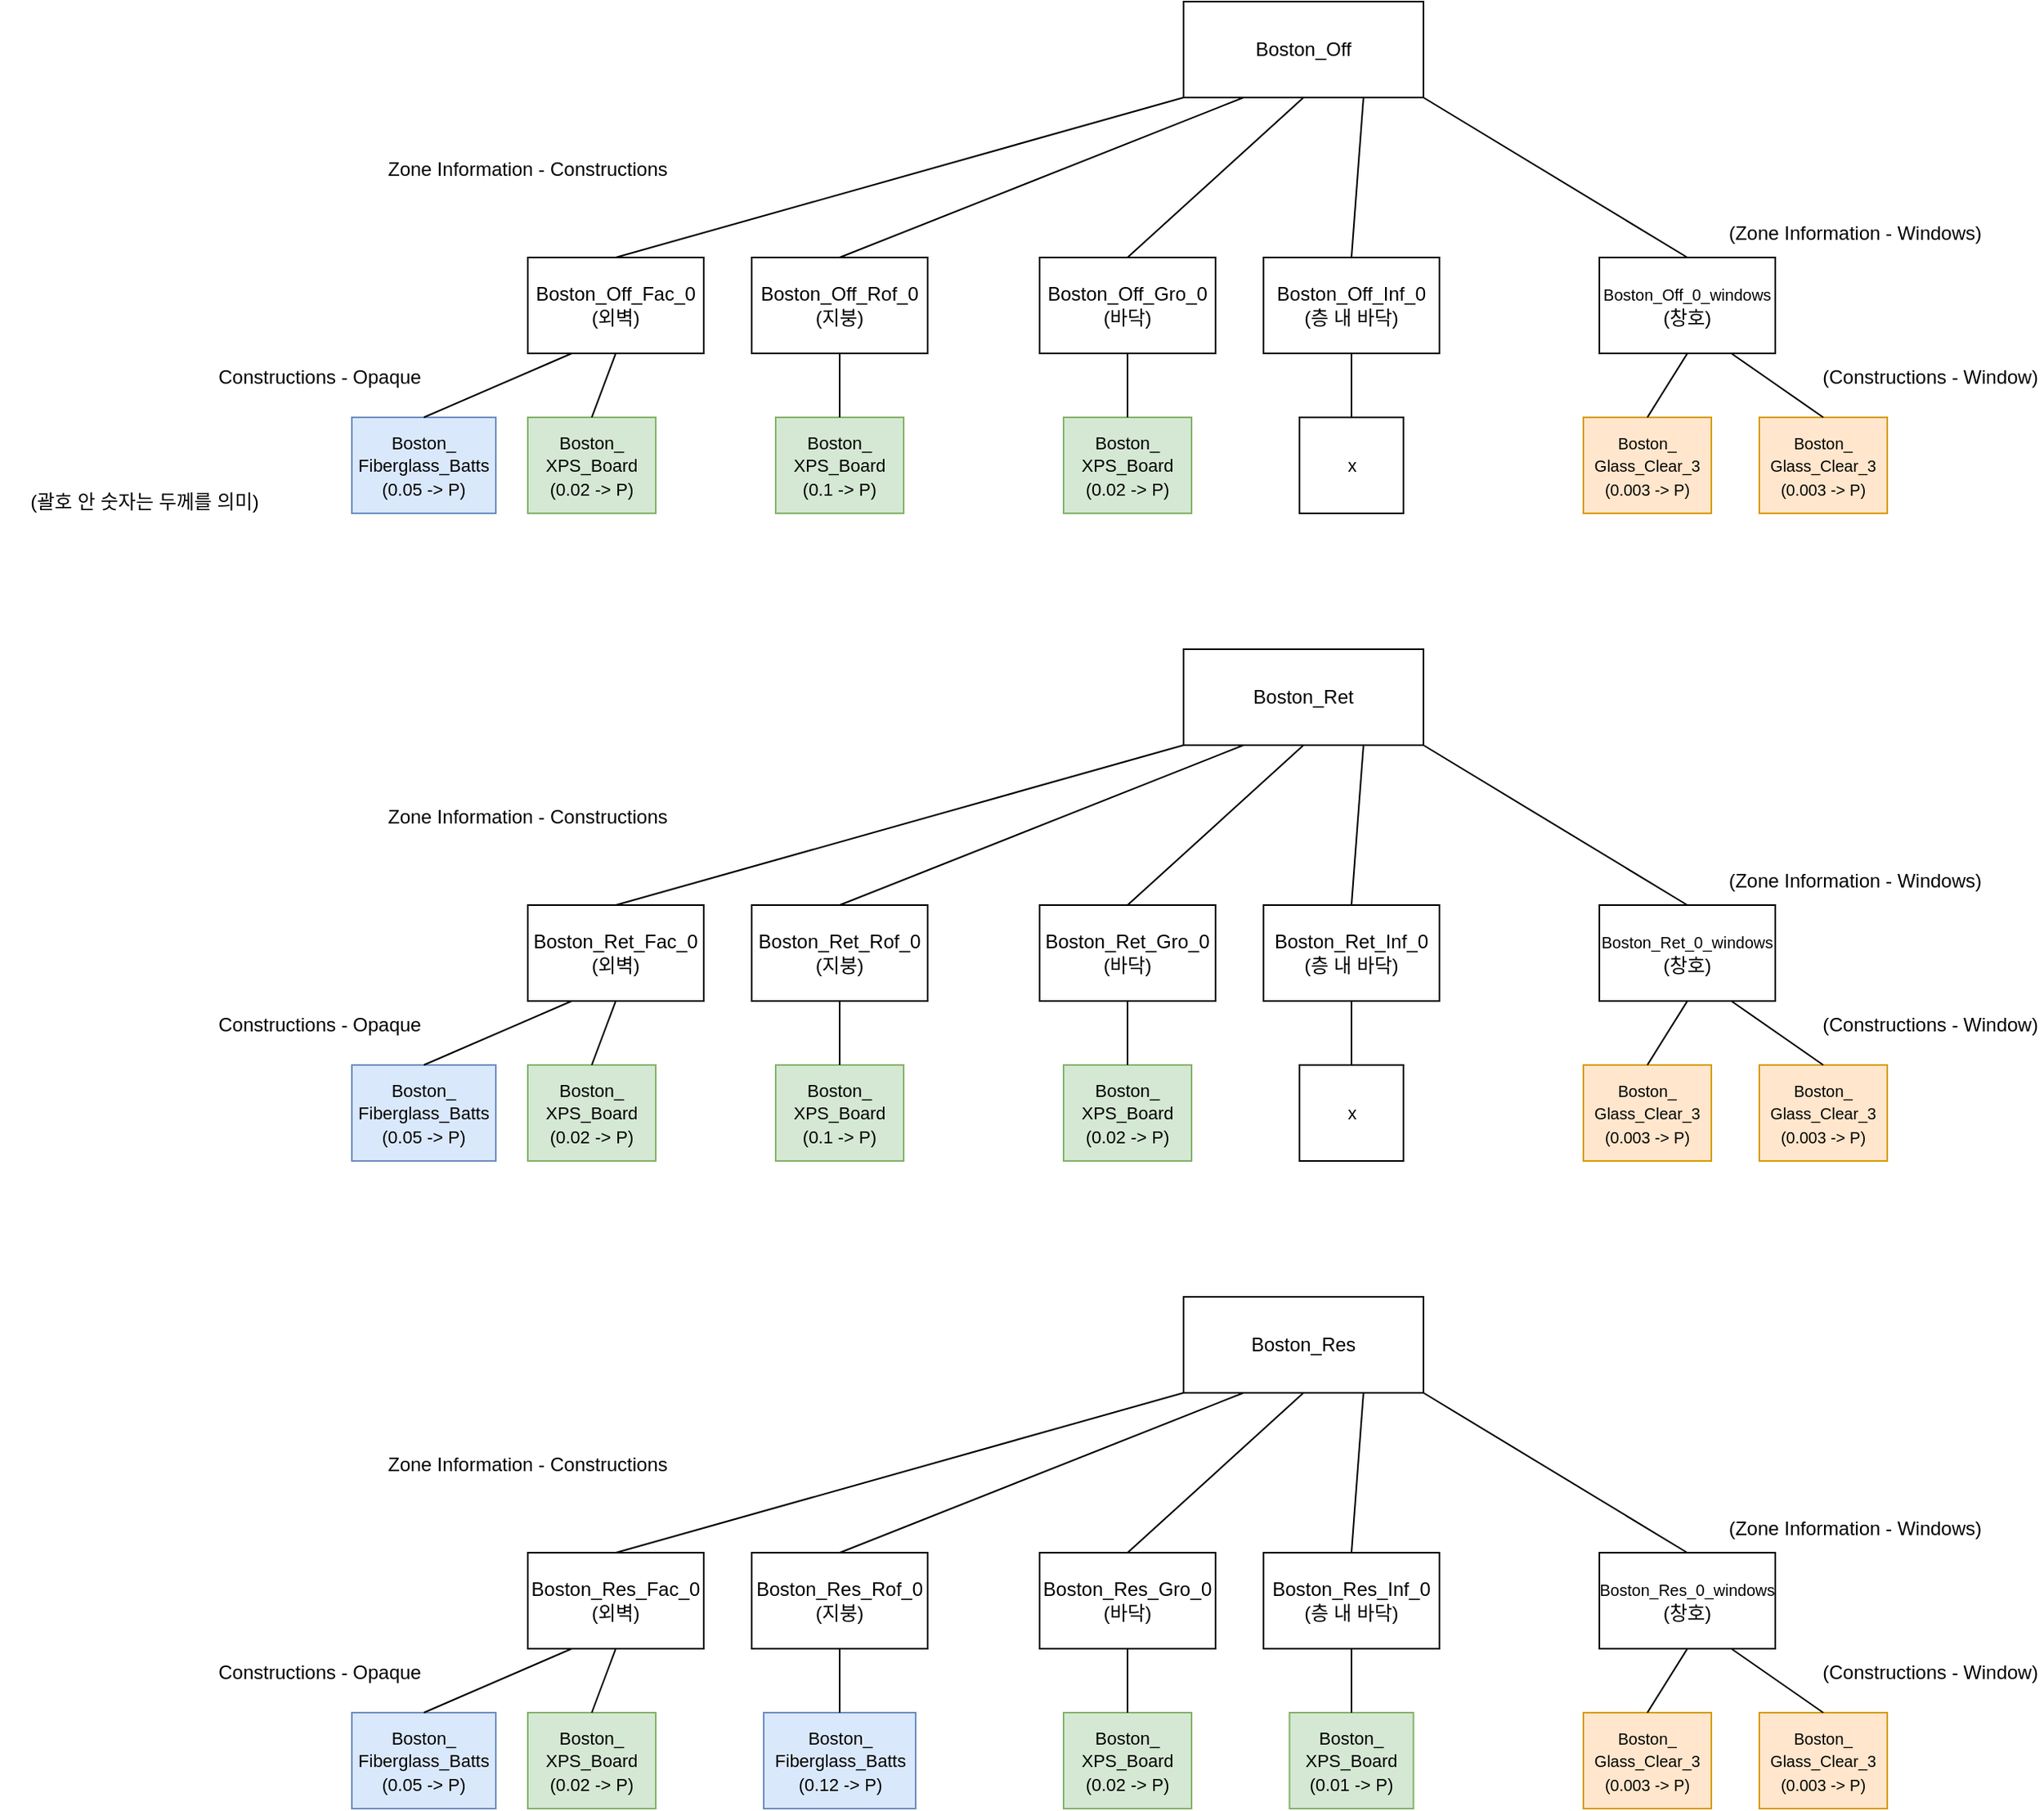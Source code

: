 <mxfile version="21.6.7" type="device">
  <diagram name="페이지-1" id="YjkhjRM4J_gT2LMchmCx">
    <mxGraphModel dx="2796" dy="889" grid="1" gridSize="10" guides="1" tooltips="1" connect="1" arrows="1" fold="1" page="1" pageScale="1" pageWidth="827" pageHeight="1169" math="0" shadow="0">
      <root>
        <mxCell id="0" />
        <mxCell id="1" parent="0" />
        <mxCell id="vRaW7hxSo-SggrrLFafR-1" value="Boston_Off" style="rounded=0;whiteSpace=wrap;html=1;" vertex="1" parent="1">
          <mxGeometry x="390" y="20" width="150" height="60" as="geometry" />
        </mxCell>
        <mxCell id="vRaW7hxSo-SggrrLFafR-2" value="Boston_Off_Fac_0&lt;br&gt;(외벽)" style="rounded=0;whiteSpace=wrap;html=1;" vertex="1" parent="1">
          <mxGeometry x="-20" y="180" width="110" height="60" as="geometry" />
        </mxCell>
        <mxCell id="vRaW7hxSo-SggrrLFafR-3" value="Boston_Off_Rof_0&lt;br&gt;(지붕)" style="rounded=0;whiteSpace=wrap;html=1;" vertex="1" parent="1">
          <mxGeometry x="120" y="180" width="110" height="60" as="geometry" />
        </mxCell>
        <mxCell id="vRaW7hxSo-SggrrLFafR-4" value="Boston_Off_Gro_0&lt;br&gt;(바닥)" style="rounded=0;whiteSpace=wrap;html=1;" vertex="1" parent="1">
          <mxGeometry x="300" y="180" width="110" height="60" as="geometry" />
        </mxCell>
        <mxCell id="vRaW7hxSo-SggrrLFafR-5" value="Boston_Off_Inf_0&lt;br&gt;(층 내 바닥)" style="rounded=0;whiteSpace=wrap;html=1;" vertex="1" parent="1">
          <mxGeometry x="440" y="180" width="110" height="60" as="geometry" />
        </mxCell>
        <mxCell id="vRaW7hxSo-SggrrLFafR-7" value="" style="endArrow=none;html=1;rounded=0;exitX=0.5;exitY=0;exitDx=0;exitDy=0;entryX=0;entryY=1;entryDx=0;entryDy=0;" edge="1" parent="1" source="vRaW7hxSo-SggrrLFafR-2" target="vRaW7hxSo-SggrrLFafR-1">
          <mxGeometry width="50" height="50" relative="1" as="geometry">
            <mxPoint x="300" y="130" as="sourcePoint" />
            <mxPoint x="350" y="80" as="targetPoint" />
          </mxGeometry>
        </mxCell>
        <mxCell id="vRaW7hxSo-SggrrLFafR-8" value="" style="endArrow=none;html=1;rounded=0;exitX=0.5;exitY=0;exitDx=0;exitDy=0;entryX=0.25;entryY=1;entryDx=0;entryDy=0;" edge="1" parent="1" source="vRaW7hxSo-SggrrLFafR-3" target="vRaW7hxSo-SggrrLFafR-1">
          <mxGeometry width="50" height="50" relative="1" as="geometry">
            <mxPoint x="370" y="120" as="sourcePoint" />
            <mxPoint x="420" y="70" as="targetPoint" />
          </mxGeometry>
        </mxCell>
        <mxCell id="vRaW7hxSo-SggrrLFafR-9" value="" style="endArrow=none;html=1;rounded=0;exitX=0.5;exitY=0;exitDx=0;exitDy=0;entryX=0.5;entryY=1;entryDx=0;entryDy=0;" edge="1" parent="1" source="vRaW7hxSo-SggrrLFafR-4" target="vRaW7hxSo-SggrrLFafR-1">
          <mxGeometry width="50" height="50" relative="1" as="geometry">
            <mxPoint x="340" y="190" as="sourcePoint" />
            <mxPoint x="388" y="92" as="targetPoint" />
          </mxGeometry>
        </mxCell>
        <mxCell id="vRaW7hxSo-SggrrLFafR-10" value="" style="endArrow=none;html=1;rounded=0;exitX=0.5;exitY=0;exitDx=0;exitDy=0;entryX=0.75;entryY=1;entryDx=0;entryDy=0;" edge="1" parent="1" source="vRaW7hxSo-SggrrLFafR-5" target="vRaW7hxSo-SggrrLFafR-1">
          <mxGeometry width="50" height="50" relative="1" as="geometry">
            <mxPoint x="460" y="190" as="sourcePoint" />
            <mxPoint x="413" y="92" as="targetPoint" />
          </mxGeometry>
        </mxCell>
        <mxCell id="vRaW7hxSo-SggrrLFafR-11" value="Zone Information - Constructions" style="text;html=1;strokeColor=none;fillColor=none;align=center;verticalAlign=middle;whiteSpace=wrap;rounded=0;" vertex="1" parent="1">
          <mxGeometry x="-120" y="110" width="200" height="30" as="geometry" />
        </mxCell>
        <mxCell id="vRaW7hxSo-SggrrLFafR-14" value="&lt;font style=&quot;font-size: 10px;&quot;&gt;Boston_Off_0_windows&lt;/font&gt;&lt;br&gt;(창호)" style="rounded=0;whiteSpace=wrap;html=1;" vertex="1" parent="1">
          <mxGeometry x="650" y="180" width="110" height="60" as="geometry" />
        </mxCell>
        <mxCell id="vRaW7hxSo-SggrrLFafR-16" value="" style="endArrow=none;html=1;rounded=0;exitX=1;exitY=1;exitDx=0;exitDy=0;entryX=0.5;entryY=0;entryDx=0;entryDy=0;" edge="1" parent="1" source="vRaW7hxSo-SggrrLFafR-1" target="vRaW7hxSo-SggrrLFafR-14">
          <mxGeometry width="50" height="50" relative="1" as="geometry">
            <mxPoint x="670" y="180" as="sourcePoint" />
            <mxPoint x="720" y="130" as="targetPoint" />
          </mxGeometry>
        </mxCell>
        <mxCell id="vRaW7hxSo-SggrrLFafR-17" value="(Zone Information - Windows)" style="text;html=1;strokeColor=none;fillColor=none;align=center;verticalAlign=middle;whiteSpace=wrap;rounded=0;" vertex="1" parent="1">
          <mxGeometry x="710" y="150" width="200" height="30" as="geometry" />
        </mxCell>
        <mxCell id="vRaW7hxSo-SggrrLFafR-18" value="&lt;font style=&quot;font-size: 11px;&quot;&gt;Boston_&lt;br&gt;XPS_Board&lt;br&gt;(0.02 -&amp;gt; P)&lt;br&gt;&lt;/font&gt;" style="rounded=0;whiteSpace=wrap;html=1;fillColor=#d5e8d4;strokeColor=#82b366;" vertex="1" parent="1">
          <mxGeometry x="-20" y="280" width="80" height="60" as="geometry" />
        </mxCell>
        <mxCell id="vRaW7hxSo-SggrrLFafR-19" value="&lt;font style=&quot;font-size: 11px;&quot;&gt;Boston_&lt;br&gt;XPS_Board&lt;br&gt;(0.1 -&amp;gt; P)&lt;br&gt;&lt;/font&gt;" style="rounded=0;whiteSpace=wrap;html=1;fillColor=#d5e8d4;strokeColor=#82b366;" vertex="1" parent="1">
          <mxGeometry x="135" y="280" width="80" height="60" as="geometry" />
        </mxCell>
        <mxCell id="vRaW7hxSo-SggrrLFafR-20" value="&lt;font style=&quot;font-size: 11px;&quot;&gt;Boston_&lt;br&gt;XPS_Board&lt;br&gt;(0.02 -&amp;gt; P)&lt;br&gt;&lt;/font&gt;" style="rounded=0;whiteSpace=wrap;html=1;fillColor=#d5e8d4;strokeColor=#82b366;" vertex="1" parent="1">
          <mxGeometry x="315" y="280" width="80" height="60" as="geometry" />
        </mxCell>
        <mxCell id="vRaW7hxSo-SggrrLFafR-21" value="&lt;font style=&quot;font-size: 11px;&quot;&gt;x&lt;br&gt;&lt;/font&gt;" style="rounded=0;whiteSpace=wrap;html=1;" vertex="1" parent="1">
          <mxGeometry x="462.5" y="280" width="65" height="60" as="geometry" />
        </mxCell>
        <mxCell id="vRaW7hxSo-SggrrLFafR-22" value="&lt;font style=&quot;font-size: 10px;&quot;&gt;Boston_&lt;br&gt;Glass_Clear_3&lt;br&gt;(0.003 -&amp;gt; P)&lt;br&gt;&lt;/font&gt;" style="rounded=0;whiteSpace=wrap;html=1;fillColor=#ffe6cc;strokeColor=#d79b00;" vertex="1" parent="1">
          <mxGeometry x="640" y="280" width="80" height="60" as="geometry" />
        </mxCell>
        <mxCell id="vRaW7hxSo-SggrrLFafR-23" value="" style="endArrow=none;html=1;rounded=0;entryX=0.5;entryY=1;entryDx=0;entryDy=0;" edge="1" parent="1" source="vRaW7hxSo-SggrrLFafR-20" target="vRaW7hxSo-SggrrLFafR-4">
          <mxGeometry width="50" height="50" relative="1" as="geometry">
            <mxPoint x="300" y="310" as="sourcePoint" />
            <mxPoint x="350" y="260" as="targetPoint" />
          </mxGeometry>
        </mxCell>
        <mxCell id="vRaW7hxSo-SggrrLFafR-24" value="" style="endArrow=none;html=1;rounded=0;entryX=0.5;entryY=1;entryDx=0;entryDy=0;exitX=0.5;exitY=0;exitDx=0;exitDy=0;" edge="1" parent="1" source="vRaW7hxSo-SggrrLFafR-21" target="vRaW7hxSo-SggrrLFafR-5">
          <mxGeometry width="50" height="50" relative="1" as="geometry">
            <mxPoint x="320" y="340" as="sourcePoint" />
            <mxPoint x="370" y="290" as="targetPoint" />
          </mxGeometry>
        </mxCell>
        <mxCell id="vRaW7hxSo-SggrrLFafR-25" value="" style="endArrow=none;html=1;rounded=0;entryX=0.5;entryY=1;entryDx=0;entryDy=0;exitX=0.5;exitY=0;exitDx=0;exitDy=0;" edge="1" parent="1" source="vRaW7hxSo-SggrrLFafR-22" target="vRaW7hxSo-SggrrLFafR-14">
          <mxGeometry width="50" height="50" relative="1" as="geometry">
            <mxPoint x="575" y="290" as="sourcePoint" />
            <mxPoint x="575" y="250" as="targetPoint" />
          </mxGeometry>
        </mxCell>
        <mxCell id="vRaW7hxSo-SggrrLFafR-26" value="" style="endArrow=none;html=1;rounded=0;entryX=0.5;entryY=1;entryDx=0;entryDy=0;exitX=0.5;exitY=0;exitDx=0;exitDy=0;" edge="1" parent="1" source="vRaW7hxSo-SggrrLFafR-18" target="vRaW7hxSo-SggrrLFafR-2">
          <mxGeometry width="50" height="50" relative="1" as="geometry">
            <mxPoint x="34.8" y="280" as="sourcePoint" />
            <mxPoint x="34.8" y="240" as="targetPoint" />
          </mxGeometry>
        </mxCell>
        <mxCell id="vRaW7hxSo-SggrrLFafR-27" value="" style="endArrow=none;html=1;rounded=0;entryX=0.5;entryY=1;entryDx=0;entryDy=0;exitX=0.5;exitY=0;exitDx=0;exitDy=0;" edge="1" parent="1" source="vRaW7hxSo-SggrrLFafR-19" target="vRaW7hxSo-SggrrLFafR-3">
          <mxGeometry width="50" height="50" relative="1" as="geometry">
            <mxPoint x="174.8" y="280" as="sourcePoint" />
            <mxPoint x="174.8" y="240" as="targetPoint" />
          </mxGeometry>
        </mxCell>
        <mxCell id="vRaW7hxSo-SggrrLFafR-28" value="&lt;font style=&quot;font-size: 11px;&quot;&gt;Boston_&lt;br&gt;Fiberglass_Batts&lt;br&gt;(0.05 -&amp;gt; P)&lt;br&gt;&lt;/font&gt;" style="rounded=0;whiteSpace=wrap;html=1;fillColor=#dae8fc;strokeColor=#6c8ebf;" vertex="1" parent="1">
          <mxGeometry x="-130" y="280" width="90" height="60" as="geometry" />
        </mxCell>
        <mxCell id="vRaW7hxSo-SggrrLFafR-29" value="" style="endArrow=none;html=1;rounded=0;entryX=0.25;entryY=1;entryDx=0;entryDy=0;exitX=0.5;exitY=0;exitDx=0;exitDy=0;" edge="1" parent="1" source="vRaW7hxSo-SggrrLFafR-28" target="vRaW7hxSo-SggrrLFafR-2">
          <mxGeometry width="50" height="50" relative="1" as="geometry">
            <mxPoint x="45" y="290" as="sourcePoint" />
            <mxPoint x="45" y="250" as="targetPoint" />
          </mxGeometry>
        </mxCell>
        <mxCell id="vRaW7hxSo-SggrrLFafR-30" value="&lt;font style=&quot;font-size: 10px;&quot;&gt;Boston_&lt;br&gt;Glass_Clear_3&lt;br&gt;(0.003 -&amp;gt; P)&lt;br&gt;&lt;/font&gt;" style="rounded=0;whiteSpace=wrap;html=1;fillColor=#ffe6cc;strokeColor=#d79b00;" vertex="1" parent="1">
          <mxGeometry x="750" y="280" width="80" height="60" as="geometry" />
        </mxCell>
        <mxCell id="vRaW7hxSo-SggrrLFafR-31" value="" style="endArrow=none;html=1;rounded=0;entryX=0.5;entryY=0;entryDx=0;entryDy=0;exitX=0.75;exitY=1;exitDx=0;exitDy=0;" edge="1" parent="1" source="vRaW7hxSo-SggrrLFafR-14" target="vRaW7hxSo-SggrrLFafR-30">
          <mxGeometry width="50" height="50" relative="1" as="geometry">
            <mxPoint x="820" y="280" as="sourcePoint" />
            <mxPoint x="912" y="240" as="targetPoint" />
          </mxGeometry>
        </mxCell>
        <mxCell id="vRaW7hxSo-SggrrLFafR-32" value="Constructions - Opaque" style="text;html=1;strokeColor=none;fillColor=none;align=center;verticalAlign=middle;whiteSpace=wrap;rounded=0;" vertex="1" parent="1">
          <mxGeometry x="-220" y="240" width="140" height="30" as="geometry" />
        </mxCell>
        <mxCell id="vRaW7hxSo-SggrrLFafR-34" value="(Constructions - Window)" style="text;html=1;strokeColor=none;fillColor=none;align=center;verticalAlign=middle;whiteSpace=wrap;rounded=0;" vertex="1" parent="1">
          <mxGeometry x="787" y="240" width="140" height="30" as="geometry" />
        </mxCell>
        <mxCell id="vRaW7hxSo-SggrrLFafR-35" value="Boston_Ret" style="rounded=0;whiteSpace=wrap;html=1;" vertex="1" parent="1">
          <mxGeometry x="390" y="425" width="150" height="60" as="geometry" />
        </mxCell>
        <mxCell id="vRaW7hxSo-SggrrLFafR-36" value="Boston_Ret_Fac_0&lt;br&gt;(외벽)" style="rounded=0;whiteSpace=wrap;html=1;" vertex="1" parent="1">
          <mxGeometry x="-20" y="585" width="110" height="60" as="geometry" />
        </mxCell>
        <mxCell id="vRaW7hxSo-SggrrLFafR-37" value="Boston_Ret_Rof_0&lt;br&gt;(지붕)" style="rounded=0;whiteSpace=wrap;html=1;" vertex="1" parent="1">
          <mxGeometry x="120" y="585" width="110" height="60" as="geometry" />
        </mxCell>
        <mxCell id="vRaW7hxSo-SggrrLFafR-38" value="Boston_Ret_Gro_0&lt;br&gt;(바닥)" style="rounded=0;whiteSpace=wrap;html=1;" vertex="1" parent="1">
          <mxGeometry x="300" y="585" width="110" height="60" as="geometry" />
        </mxCell>
        <mxCell id="vRaW7hxSo-SggrrLFafR-39" value="Boston_Ret_Inf_0&lt;br&gt;(층 내 바닥)" style="rounded=0;whiteSpace=wrap;html=1;" vertex="1" parent="1">
          <mxGeometry x="440" y="585" width="110" height="60" as="geometry" />
        </mxCell>
        <mxCell id="vRaW7hxSo-SggrrLFafR-40" value="" style="endArrow=none;html=1;rounded=0;exitX=0.5;exitY=0;exitDx=0;exitDy=0;entryX=0;entryY=1;entryDx=0;entryDy=0;" edge="1" parent="1" source="vRaW7hxSo-SggrrLFafR-36" target="vRaW7hxSo-SggrrLFafR-35">
          <mxGeometry width="50" height="50" relative="1" as="geometry">
            <mxPoint x="300" y="535" as="sourcePoint" />
            <mxPoint x="350" y="485" as="targetPoint" />
          </mxGeometry>
        </mxCell>
        <mxCell id="vRaW7hxSo-SggrrLFafR-41" value="" style="endArrow=none;html=1;rounded=0;exitX=0.5;exitY=0;exitDx=0;exitDy=0;entryX=0.25;entryY=1;entryDx=0;entryDy=0;" edge="1" parent="1" source="vRaW7hxSo-SggrrLFafR-37" target="vRaW7hxSo-SggrrLFafR-35">
          <mxGeometry width="50" height="50" relative="1" as="geometry">
            <mxPoint x="370" y="525" as="sourcePoint" />
            <mxPoint x="420" y="475" as="targetPoint" />
          </mxGeometry>
        </mxCell>
        <mxCell id="vRaW7hxSo-SggrrLFafR-42" value="" style="endArrow=none;html=1;rounded=0;exitX=0.5;exitY=0;exitDx=0;exitDy=0;entryX=0.5;entryY=1;entryDx=0;entryDy=0;" edge="1" parent="1" source="vRaW7hxSo-SggrrLFafR-38" target="vRaW7hxSo-SggrrLFafR-35">
          <mxGeometry width="50" height="50" relative="1" as="geometry">
            <mxPoint x="340" y="595" as="sourcePoint" />
            <mxPoint x="388" y="497" as="targetPoint" />
          </mxGeometry>
        </mxCell>
        <mxCell id="vRaW7hxSo-SggrrLFafR-43" value="" style="endArrow=none;html=1;rounded=0;exitX=0.5;exitY=0;exitDx=0;exitDy=0;entryX=0.75;entryY=1;entryDx=0;entryDy=0;" edge="1" parent="1" source="vRaW7hxSo-SggrrLFafR-39" target="vRaW7hxSo-SggrrLFafR-35">
          <mxGeometry width="50" height="50" relative="1" as="geometry">
            <mxPoint x="460" y="595" as="sourcePoint" />
            <mxPoint x="413" y="497" as="targetPoint" />
          </mxGeometry>
        </mxCell>
        <mxCell id="vRaW7hxSo-SggrrLFafR-44" value="Zone Information - Constructions" style="text;html=1;strokeColor=none;fillColor=none;align=center;verticalAlign=middle;whiteSpace=wrap;rounded=0;" vertex="1" parent="1">
          <mxGeometry x="-120" y="515" width="200" height="30" as="geometry" />
        </mxCell>
        <mxCell id="vRaW7hxSo-SggrrLFafR-45" value="&lt;font style=&quot;font-size: 10px;&quot;&gt;Boston_Ret_0_windows&lt;/font&gt;&lt;br&gt;(창호)" style="rounded=0;whiteSpace=wrap;html=1;" vertex="1" parent="1">
          <mxGeometry x="650" y="585" width="110" height="60" as="geometry" />
        </mxCell>
        <mxCell id="vRaW7hxSo-SggrrLFafR-46" value="" style="endArrow=none;html=1;rounded=0;exitX=1;exitY=1;exitDx=0;exitDy=0;entryX=0.5;entryY=0;entryDx=0;entryDy=0;" edge="1" parent="1" source="vRaW7hxSo-SggrrLFafR-35" target="vRaW7hxSo-SggrrLFafR-45">
          <mxGeometry width="50" height="50" relative="1" as="geometry">
            <mxPoint x="670" y="585" as="sourcePoint" />
            <mxPoint x="720" y="535" as="targetPoint" />
          </mxGeometry>
        </mxCell>
        <mxCell id="vRaW7hxSo-SggrrLFafR-47" value="(Zone Information - Windows)" style="text;html=1;strokeColor=none;fillColor=none;align=center;verticalAlign=middle;whiteSpace=wrap;rounded=0;" vertex="1" parent="1">
          <mxGeometry x="710" y="555" width="200" height="30" as="geometry" />
        </mxCell>
        <mxCell id="vRaW7hxSo-SggrrLFafR-48" value="&lt;font style=&quot;font-size: 11px;&quot;&gt;Boston_&lt;br&gt;XPS_Board&lt;br&gt;(0.02 -&amp;gt; P)&lt;br&gt;&lt;/font&gt;" style="rounded=0;whiteSpace=wrap;html=1;fillColor=#d5e8d4;strokeColor=#82b366;" vertex="1" parent="1">
          <mxGeometry x="-20" y="685" width="80" height="60" as="geometry" />
        </mxCell>
        <mxCell id="vRaW7hxSo-SggrrLFafR-49" value="&lt;font style=&quot;font-size: 11px;&quot;&gt;Boston_&lt;br&gt;XPS_Board&lt;br&gt;(0.1 -&amp;gt; P)&lt;br&gt;&lt;/font&gt;" style="rounded=0;whiteSpace=wrap;html=1;fillColor=#d5e8d4;strokeColor=#82b366;" vertex="1" parent="1">
          <mxGeometry x="135" y="685" width="80" height="60" as="geometry" />
        </mxCell>
        <mxCell id="vRaW7hxSo-SggrrLFafR-50" value="&lt;font style=&quot;font-size: 11px;&quot;&gt;Boston_&lt;br&gt;XPS_Board&lt;br&gt;(0.02 -&amp;gt; P)&lt;br&gt;&lt;/font&gt;" style="rounded=0;whiteSpace=wrap;html=1;fillColor=#d5e8d4;strokeColor=#82b366;" vertex="1" parent="1">
          <mxGeometry x="315" y="685" width="80" height="60" as="geometry" />
        </mxCell>
        <mxCell id="vRaW7hxSo-SggrrLFafR-51" value="&lt;font style=&quot;font-size: 11px;&quot;&gt;x&lt;br&gt;&lt;/font&gt;" style="rounded=0;whiteSpace=wrap;html=1;" vertex="1" parent="1">
          <mxGeometry x="462.5" y="685" width="65" height="60" as="geometry" />
        </mxCell>
        <mxCell id="vRaW7hxSo-SggrrLFafR-52" value="&lt;font style=&quot;font-size: 10px;&quot;&gt;Boston_&lt;br&gt;Glass_Clear_3&lt;br&gt;(0.003 -&amp;gt; P)&lt;br&gt;&lt;/font&gt;" style="rounded=0;whiteSpace=wrap;html=1;fillColor=#ffe6cc;strokeColor=#d79b00;" vertex="1" parent="1">
          <mxGeometry x="640" y="685" width="80" height="60" as="geometry" />
        </mxCell>
        <mxCell id="vRaW7hxSo-SggrrLFafR-53" value="" style="endArrow=none;html=1;rounded=0;entryX=0.5;entryY=1;entryDx=0;entryDy=0;" edge="1" parent="1" source="vRaW7hxSo-SggrrLFafR-50" target="vRaW7hxSo-SggrrLFafR-38">
          <mxGeometry width="50" height="50" relative="1" as="geometry">
            <mxPoint x="300" y="715" as="sourcePoint" />
            <mxPoint x="350" y="665" as="targetPoint" />
          </mxGeometry>
        </mxCell>
        <mxCell id="vRaW7hxSo-SggrrLFafR-54" value="" style="endArrow=none;html=1;rounded=0;entryX=0.5;entryY=1;entryDx=0;entryDy=0;exitX=0.5;exitY=0;exitDx=0;exitDy=0;" edge="1" parent="1" source="vRaW7hxSo-SggrrLFafR-51" target="vRaW7hxSo-SggrrLFafR-39">
          <mxGeometry width="50" height="50" relative="1" as="geometry">
            <mxPoint x="320" y="745" as="sourcePoint" />
            <mxPoint x="370" y="695" as="targetPoint" />
          </mxGeometry>
        </mxCell>
        <mxCell id="vRaW7hxSo-SggrrLFafR-55" value="" style="endArrow=none;html=1;rounded=0;entryX=0.5;entryY=1;entryDx=0;entryDy=0;exitX=0.5;exitY=0;exitDx=0;exitDy=0;" edge="1" parent="1" source="vRaW7hxSo-SggrrLFafR-52" target="vRaW7hxSo-SggrrLFafR-45">
          <mxGeometry width="50" height="50" relative="1" as="geometry">
            <mxPoint x="575" y="695" as="sourcePoint" />
            <mxPoint x="575" y="655" as="targetPoint" />
          </mxGeometry>
        </mxCell>
        <mxCell id="vRaW7hxSo-SggrrLFafR-56" value="" style="endArrow=none;html=1;rounded=0;entryX=0.5;entryY=1;entryDx=0;entryDy=0;exitX=0.5;exitY=0;exitDx=0;exitDy=0;" edge="1" parent="1" source="vRaW7hxSo-SggrrLFafR-48" target="vRaW7hxSo-SggrrLFafR-36">
          <mxGeometry width="50" height="50" relative="1" as="geometry">
            <mxPoint x="34.8" y="685" as="sourcePoint" />
            <mxPoint x="34.8" y="645" as="targetPoint" />
          </mxGeometry>
        </mxCell>
        <mxCell id="vRaW7hxSo-SggrrLFafR-57" value="" style="endArrow=none;html=1;rounded=0;entryX=0.5;entryY=1;entryDx=0;entryDy=0;exitX=0.5;exitY=0;exitDx=0;exitDy=0;" edge="1" parent="1" source="vRaW7hxSo-SggrrLFafR-49" target="vRaW7hxSo-SggrrLFafR-37">
          <mxGeometry width="50" height="50" relative="1" as="geometry">
            <mxPoint x="174.8" y="685" as="sourcePoint" />
            <mxPoint x="174.8" y="645" as="targetPoint" />
          </mxGeometry>
        </mxCell>
        <mxCell id="vRaW7hxSo-SggrrLFafR-58" value="&lt;font style=&quot;font-size: 11px;&quot;&gt;Boston_&lt;br&gt;Fiberglass_Batts&lt;br&gt;(0.05 -&amp;gt; P)&lt;br&gt;&lt;/font&gt;" style="rounded=0;whiteSpace=wrap;html=1;fillColor=#dae8fc;strokeColor=#6c8ebf;" vertex="1" parent="1">
          <mxGeometry x="-130" y="685" width="90" height="60" as="geometry" />
        </mxCell>
        <mxCell id="vRaW7hxSo-SggrrLFafR-59" value="" style="endArrow=none;html=1;rounded=0;entryX=0.25;entryY=1;entryDx=0;entryDy=0;exitX=0.5;exitY=0;exitDx=0;exitDy=0;" edge="1" parent="1" source="vRaW7hxSo-SggrrLFafR-58" target="vRaW7hxSo-SggrrLFafR-36">
          <mxGeometry width="50" height="50" relative="1" as="geometry">
            <mxPoint x="45" y="695" as="sourcePoint" />
            <mxPoint x="45" y="655" as="targetPoint" />
          </mxGeometry>
        </mxCell>
        <mxCell id="vRaW7hxSo-SggrrLFafR-60" value="&lt;font style=&quot;font-size: 10px;&quot;&gt;Boston_&lt;br&gt;Glass_Clear_3&lt;br&gt;(0.003 -&amp;gt; P)&lt;br&gt;&lt;/font&gt;" style="rounded=0;whiteSpace=wrap;html=1;fillColor=#ffe6cc;strokeColor=#d79b00;" vertex="1" parent="1">
          <mxGeometry x="750" y="685" width="80" height="60" as="geometry" />
        </mxCell>
        <mxCell id="vRaW7hxSo-SggrrLFafR-61" value="" style="endArrow=none;html=1;rounded=0;entryX=0.5;entryY=0;entryDx=0;entryDy=0;exitX=0.75;exitY=1;exitDx=0;exitDy=0;" edge="1" parent="1" source="vRaW7hxSo-SggrrLFafR-45" target="vRaW7hxSo-SggrrLFafR-60">
          <mxGeometry width="50" height="50" relative="1" as="geometry">
            <mxPoint x="820" y="685" as="sourcePoint" />
            <mxPoint x="912" y="645" as="targetPoint" />
          </mxGeometry>
        </mxCell>
        <mxCell id="vRaW7hxSo-SggrrLFafR-62" value="Constructions - Opaque" style="text;html=1;strokeColor=none;fillColor=none;align=center;verticalAlign=middle;whiteSpace=wrap;rounded=0;" vertex="1" parent="1">
          <mxGeometry x="-220" y="645" width="140" height="30" as="geometry" />
        </mxCell>
        <mxCell id="vRaW7hxSo-SggrrLFafR-63" value="(Constructions - Window)" style="text;html=1;strokeColor=none;fillColor=none;align=center;verticalAlign=middle;whiteSpace=wrap;rounded=0;" vertex="1" parent="1">
          <mxGeometry x="787" y="645" width="140" height="30" as="geometry" />
        </mxCell>
        <mxCell id="vRaW7hxSo-SggrrLFafR-64" value="Boston_Res" style="rounded=0;whiteSpace=wrap;html=1;" vertex="1" parent="1">
          <mxGeometry x="390" y="830" width="150" height="60" as="geometry" />
        </mxCell>
        <mxCell id="vRaW7hxSo-SggrrLFafR-65" value="Boston_Res_Fac_0&lt;br&gt;(외벽)" style="rounded=0;whiteSpace=wrap;html=1;" vertex="1" parent="1">
          <mxGeometry x="-20" y="990" width="110" height="60" as="geometry" />
        </mxCell>
        <mxCell id="vRaW7hxSo-SggrrLFafR-66" value="Boston_Res_Rof_0&lt;br&gt;(지붕)" style="rounded=0;whiteSpace=wrap;html=1;" vertex="1" parent="1">
          <mxGeometry x="120" y="990" width="110" height="60" as="geometry" />
        </mxCell>
        <mxCell id="vRaW7hxSo-SggrrLFafR-67" value="Boston_Res_Gro_0&lt;br&gt;(바닥)" style="rounded=0;whiteSpace=wrap;html=1;" vertex="1" parent="1">
          <mxGeometry x="300" y="990" width="110" height="60" as="geometry" />
        </mxCell>
        <mxCell id="vRaW7hxSo-SggrrLFafR-68" value="Boston_Res_Inf_0&lt;br&gt;(층 내 바닥)" style="rounded=0;whiteSpace=wrap;html=1;" vertex="1" parent="1">
          <mxGeometry x="440" y="990" width="110" height="60" as="geometry" />
        </mxCell>
        <mxCell id="vRaW7hxSo-SggrrLFafR-69" value="" style="endArrow=none;html=1;rounded=0;exitX=0.5;exitY=0;exitDx=0;exitDy=0;entryX=0;entryY=1;entryDx=0;entryDy=0;" edge="1" parent="1" source="vRaW7hxSo-SggrrLFafR-65" target="vRaW7hxSo-SggrrLFafR-64">
          <mxGeometry width="50" height="50" relative="1" as="geometry">
            <mxPoint x="300" y="940" as="sourcePoint" />
            <mxPoint x="350" y="890" as="targetPoint" />
          </mxGeometry>
        </mxCell>
        <mxCell id="vRaW7hxSo-SggrrLFafR-70" value="" style="endArrow=none;html=1;rounded=0;exitX=0.5;exitY=0;exitDx=0;exitDy=0;entryX=0.25;entryY=1;entryDx=0;entryDy=0;" edge="1" parent="1" source="vRaW7hxSo-SggrrLFafR-66" target="vRaW7hxSo-SggrrLFafR-64">
          <mxGeometry width="50" height="50" relative="1" as="geometry">
            <mxPoint x="370" y="930" as="sourcePoint" />
            <mxPoint x="420" y="880" as="targetPoint" />
          </mxGeometry>
        </mxCell>
        <mxCell id="vRaW7hxSo-SggrrLFafR-71" value="" style="endArrow=none;html=1;rounded=0;exitX=0.5;exitY=0;exitDx=0;exitDy=0;entryX=0.5;entryY=1;entryDx=0;entryDy=0;" edge="1" parent="1" source="vRaW7hxSo-SggrrLFafR-67" target="vRaW7hxSo-SggrrLFafR-64">
          <mxGeometry width="50" height="50" relative="1" as="geometry">
            <mxPoint x="340" y="1000" as="sourcePoint" />
            <mxPoint x="388" y="902" as="targetPoint" />
          </mxGeometry>
        </mxCell>
        <mxCell id="vRaW7hxSo-SggrrLFafR-72" value="" style="endArrow=none;html=1;rounded=0;exitX=0.5;exitY=0;exitDx=0;exitDy=0;entryX=0.75;entryY=1;entryDx=0;entryDy=0;" edge="1" parent="1" source="vRaW7hxSo-SggrrLFafR-68" target="vRaW7hxSo-SggrrLFafR-64">
          <mxGeometry width="50" height="50" relative="1" as="geometry">
            <mxPoint x="460" y="1000" as="sourcePoint" />
            <mxPoint x="413" y="902" as="targetPoint" />
          </mxGeometry>
        </mxCell>
        <mxCell id="vRaW7hxSo-SggrrLFafR-73" value="Zone Information - Constructions" style="text;html=1;strokeColor=none;fillColor=none;align=center;verticalAlign=middle;whiteSpace=wrap;rounded=0;" vertex="1" parent="1">
          <mxGeometry x="-120" y="920" width="200" height="30" as="geometry" />
        </mxCell>
        <mxCell id="vRaW7hxSo-SggrrLFafR-74" value="&lt;font style=&quot;font-size: 10px;&quot;&gt;Boston_Res_0_windows&lt;/font&gt;&lt;br&gt;(창호)" style="rounded=0;whiteSpace=wrap;html=1;" vertex="1" parent="1">
          <mxGeometry x="650" y="990" width="110" height="60" as="geometry" />
        </mxCell>
        <mxCell id="vRaW7hxSo-SggrrLFafR-75" value="" style="endArrow=none;html=1;rounded=0;exitX=1;exitY=1;exitDx=0;exitDy=0;entryX=0.5;entryY=0;entryDx=0;entryDy=0;" edge="1" parent="1" source="vRaW7hxSo-SggrrLFafR-64" target="vRaW7hxSo-SggrrLFafR-74">
          <mxGeometry width="50" height="50" relative="1" as="geometry">
            <mxPoint x="670" y="990" as="sourcePoint" />
            <mxPoint x="720" y="940" as="targetPoint" />
          </mxGeometry>
        </mxCell>
        <mxCell id="vRaW7hxSo-SggrrLFafR-76" value="(Zone Information - Windows)" style="text;html=1;strokeColor=none;fillColor=none;align=center;verticalAlign=middle;whiteSpace=wrap;rounded=0;" vertex="1" parent="1">
          <mxGeometry x="710" y="960" width="200" height="30" as="geometry" />
        </mxCell>
        <mxCell id="vRaW7hxSo-SggrrLFafR-77" value="&lt;font style=&quot;font-size: 11px;&quot;&gt;Boston_&lt;br&gt;XPS_Board&lt;br&gt;(0.02 -&amp;gt; P)&lt;br&gt;&lt;/font&gt;" style="rounded=0;whiteSpace=wrap;html=1;fillColor=#d5e8d4;strokeColor=#82b366;" vertex="1" parent="1">
          <mxGeometry x="-20" y="1090" width="80" height="60" as="geometry" />
        </mxCell>
        <mxCell id="vRaW7hxSo-SggrrLFafR-78" value="&lt;font style=&quot;font-size: 11px;&quot;&gt;Boston_&lt;br&gt;Fiberglass_Batts&lt;br&gt;(0.12 -&amp;gt; P)&lt;br&gt;&lt;/font&gt;" style="rounded=0;whiteSpace=wrap;html=1;fillColor=#dae8fc;strokeColor=#6c8ebf;" vertex="1" parent="1">
          <mxGeometry x="127.5" y="1090" width="95" height="60" as="geometry" />
        </mxCell>
        <mxCell id="vRaW7hxSo-SggrrLFafR-79" value="&lt;font style=&quot;font-size: 11px;&quot;&gt;Boston_&lt;br&gt;XPS_Board&lt;br&gt;(0.02 -&amp;gt; P)&lt;br&gt;&lt;/font&gt;" style="rounded=0;whiteSpace=wrap;html=1;fillColor=#d5e8d4;strokeColor=#82b366;" vertex="1" parent="1">
          <mxGeometry x="315" y="1090" width="80" height="60" as="geometry" />
        </mxCell>
        <mxCell id="vRaW7hxSo-SggrrLFafR-80" value="&lt;font style=&quot;font-size: 11px;&quot;&gt;Boston_&lt;br style=&quot;border-color: var(--border-color);&quot;&gt;XPS_Board&lt;br style=&quot;border-color: var(--border-color);&quot;&gt;(0.01 -&amp;gt; P)&lt;br&gt;&lt;/font&gt;" style="rounded=0;whiteSpace=wrap;html=1;fillColor=#d5e8d4;strokeColor=#82b366;" vertex="1" parent="1">
          <mxGeometry x="456.25" y="1090" width="77.5" height="60" as="geometry" />
        </mxCell>
        <mxCell id="vRaW7hxSo-SggrrLFafR-81" value="&lt;font style=&quot;font-size: 10px;&quot;&gt;Boston_&lt;br&gt;Glass_Clear_3&lt;br&gt;(0.003 -&amp;gt; P)&lt;br&gt;&lt;/font&gt;" style="rounded=0;whiteSpace=wrap;html=1;fillColor=#ffe6cc;strokeColor=#d79b00;" vertex="1" parent="1">
          <mxGeometry x="640" y="1090" width="80" height="60" as="geometry" />
        </mxCell>
        <mxCell id="vRaW7hxSo-SggrrLFafR-82" value="" style="endArrow=none;html=1;rounded=0;entryX=0.5;entryY=1;entryDx=0;entryDy=0;" edge="1" parent="1" source="vRaW7hxSo-SggrrLFafR-79" target="vRaW7hxSo-SggrrLFafR-67">
          <mxGeometry width="50" height="50" relative="1" as="geometry">
            <mxPoint x="300" y="1120" as="sourcePoint" />
            <mxPoint x="350" y="1070" as="targetPoint" />
          </mxGeometry>
        </mxCell>
        <mxCell id="vRaW7hxSo-SggrrLFafR-83" value="" style="endArrow=none;html=1;rounded=0;entryX=0.5;entryY=1;entryDx=0;entryDy=0;exitX=0.5;exitY=0;exitDx=0;exitDy=0;" edge="1" parent="1" source="vRaW7hxSo-SggrrLFafR-80" target="vRaW7hxSo-SggrrLFafR-68">
          <mxGeometry width="50" height="50" relative="1" as="geometry">
            <mxPoint x="320" y="1150" as="sourcePoint" />
            <mxPoint x="370" y="1100" as="targetPoint" />
          </mxGeometry>
        </mxCell>
        <mxCell id="vRaW7hxSo-SggrrLFafR-84" value="" style="endArrow=none;html=1;rounded=0;entryX=0.5;entryY=1;entryDx=0;entryDy=0;exitX=0.5;exitY=0;exitDx=0;exitDy=0;" edge="1" parent="1" source="vRaW7hxSo-SggrrLFafR-81" target="vRaW7hxSo-SggrrLFafR-74">
          <mxGeometry width="50" height="50" relative="1" as="geometry">
            <mxPoint x="575" y="1100" as="sourcePoint" />
            <mxPoint x="575" y="1060" as="targetPoint" />
          </mxGeometry>
        </mxCell>
        <mxCell id="vRaW7hxSo-SggrrLFafR-85" value="" style="endArrow=none;html=1;rounded=0;entryX=0.5;entryY=1;entryDx=0;entryDy=0;exitX=0.5;exitY=0;exitDx=0;exitDy=0;" edge="1" parent="1" source="vRaW7hxSo-SggrrLFafR-77" target="vRaW7hxSo-SggrrLFafR-65">
          <mxGeometry width="50" height="50" relative="1" as="geometry">
            <mxPoint x="34.8" y="1090" as="sourcePoint" />
            <mxPoint x="34.8" y="1050" as="targetPoint" />
          </mxGeometry>
        </mxCell>
        <mxCell id="vRaW7hxSo-SggrrLFafR-86" value="" style="endArrow=none;html=1;rounded=0;entryX=0.5;entryY=1;entryDx=0;entryDy=0;exitX=0.5;exitY=0;exitDx=0;exitDy=0;" edge="1" parent="1" source="vRaW7hxSo-SggrrLFafR-78" target="vRaW7hxSo-SggrrLFafR-66">
          <mxGeometry width="50" height="50" relative="1" as="geometry">
            <mxPoint x="174.8" y="1090" as="sourcePoint" />
            <mxPoint x="174.8" y="1050" as="targetPoint" />
          </mxGeometry>
        </mxCell>
        <mxCell id="vRaW7hxSo-SggrrLFafR-87" value="&lt;font style=&quot;font-size: 11px;&quot;&gt;Boston_&lt;br&gt;Fiberglass_Batts&lt;br&gt;(0.05 -&amp;gt; P)&lt;br&gt;&lt;/font&gt;" style="rounded=0;whiteSpace=wrap;html=1;fillColor=#dae8fc;strokeColor=#6c8ebf;" vertex="1" parent="1">
          <mxGeometry x="-130" y="1090" width="90" height="60" as="geometry" />
        </mxCell>
        <mxCell id="vRaW7hxSo-SggrrLFafR-88" value="" style="endArrow=none;html=1;rounded=0;entryX=0.25;entryY=1;entryDx=0;entryDy=0;exitX=0.5;exitY=0;exitDx=0;exitDy=0;" edge="1" parent="1" source="vRaW7hxSo-SggrrLFafR-87" target="vRaW7hxSo-SggrrLFafR-65">
          <mxGeometry width="50" height="50" relative="1" as="geometry">
            <mxPoint x="45" y="1100" as="sourcePoint" />
            <mxPoint x="45" y="1060" as="targetPoint" />
          </mxGeometry>
        </mxCell>
        <mxCell id="vRaW7hxSo-SggrrLFafR-89" value="&lt;font style=&quot;font-size: 10px;&quot;&gt;Boston_&lt;br&gt;Glass_Clear_3&lt;br&gt;(0.003 -&amp;gt; P)&lt;br&gt;&lt;/font&gt;" style="rounded=0;whiteSpace=wrap;html=1;fillColor=#ffe6cc;strokeColor=#d79b00;" vertex="1" parent="1">
          <mxGeometry x="750" y="1090" width="80" height="60" as="geometry" />
        </mxCell>
        <mxCell id="vRaW7hxSo-SggrrLFafR-90" value="" style="endArrow=none;html=1;rounded=0;entryX=0.5;entryY=0;entryDx=0;entryDy=0;exitX=0.75;exitY=1;exitDx=0;exitDy=0;" edge="1" parent="1" source="vRaW7hxSo-SggrrLFafR-74" target="vRaW7hxSo-SggrrLFafR-89">
          <mxGeometry width="50" height="50" relative="1" as="geometry">
            <mxPoint x="820" y="1090" as="sourcePoint" />
            <mxPoint x="912" y="1050" as="targetPoint" />
          </mxGeometry>
        </mxCell>
        <mxCell id="vRaW7hxSo-SggrrLFafR-91" value="Constructions - Opaque" style="text;html=1;strokeColor=none;fillColor=none;align=center;verticalAlign=middle;whiteSpace=wrap;rounded=0;" vertex="1" parent="1">
          <mxGeometry x="-220" y="1050" width="140" height="30" as="geometry" />
        </mxCell>
        <mxCell id="vRaW7hxSo-SggrrLFafR-92" value="(Constructions - Window)" style="text;html=1;strokeColor=none;fillColor=none;align=center;verticalAlign=middle;whiteSpace=wrap;rounded=0;" vertex="1" parent="1">
          <mxGeometry x="787" y="1050" width="140" height="30" as="geometry" />
        </mxCell>
        <mxCell id="vRaW7hxSo-SggrrLFafR-93" value="(괄호 안 숫자는 두께를 의미)" style="text;html=1;align=center;verticalAlign=middle;resizable=0;points=[];autosize=1;strokeColor=none;fillColor=none;" vertex="1" parent="1">
          <mxGeometry x="-350" y="318" width="180" height="30" as="geometry" />
        </mxCell>
      </root>
    </mxGraphModel>
  </diagram>
</mxfile>
